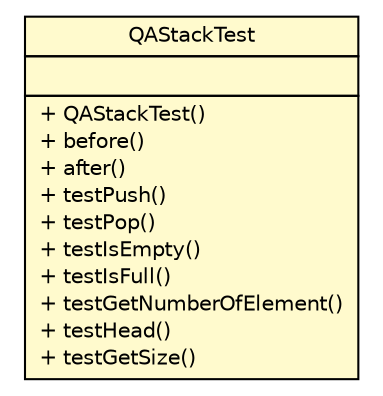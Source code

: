 #!/usr/local/bin/dot
#
# Class diagram 
# Generated by UMLGraph version 5.1 (http://www.umlgraph.org/)
#

digraph G {
	edge [fontname="Helvetica",fontsize=10,labelfontname="Helvetica",labelfontsize=10];
	node [fontname="Helvetica",fontsize=10,shape=plaintext];
	nodesep=0.25;
	ranksep=0.5;
	rankdir=LR;
	// QAStackTest
	c47 [label=<<table title="QAStackTest" border="0" cellborder="1" cellspacing="0" cellpadding="2" port="p" bgcolor="lemonChiffon" href="./QAStackTest.html">
		<tr><td><table border="0" cellspacing="0" cellpadding="1">
<tr><td align="center" balign="center"> QAStackTest </td></tr>
		</table></td></tr>
		<tr><td><table border="0" cellspacing="0" cellpadding="1">
<tr><td align="left" balign="left">  </td></tr>
		</table></td></tr>
		<tr><td><table border="0" cellspacing="0" cellpadding="1">
<tr><td align="left" balign="left"> + QAStackTest() </td></tr>
<tr><td align="left" balign="left"> + before() </td></tr>
<tr><td align="left" balign="left"> + after() </td></tr>
<tr><td align="left" balign="left"> + testPush() </td></tr>
<tr><td align="left" balign="left"> + testPop() </td></tr>
<tr><td align="left" balign="left"> + testIsEmpty() </td></tr>
<tr><td align="left" balign="left"> + testIsFull() </td></tr>
<tr><td align="left" balign="left"> + testGetNumberOfElement() </td></tr>
<tr><td align="left" balign="left"> + testHead() </td></tr>
<tr><td align="left" balign="left"> + testGetSize() </td></tr>
		</table></td></tr>
		</table>>, fontname="Helvetica", fontcolor="black", fontsize=10.0];
}

